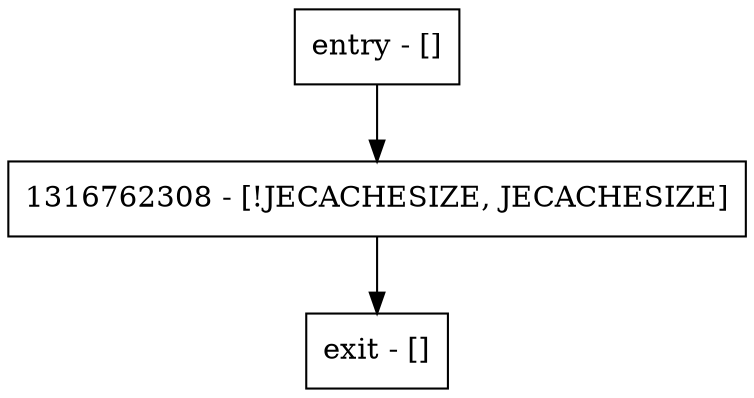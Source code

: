 digraph getMemorySize {
node [shape=record];
entry [label="entry - []"];
exit [label="exit - []"];
1316762308 [label="1316762308 - [!JECACHESIZE, JECACHESIZE]"];
entry;
exit;
entry -> 1316762308;
1316762308 -> exit;
}
